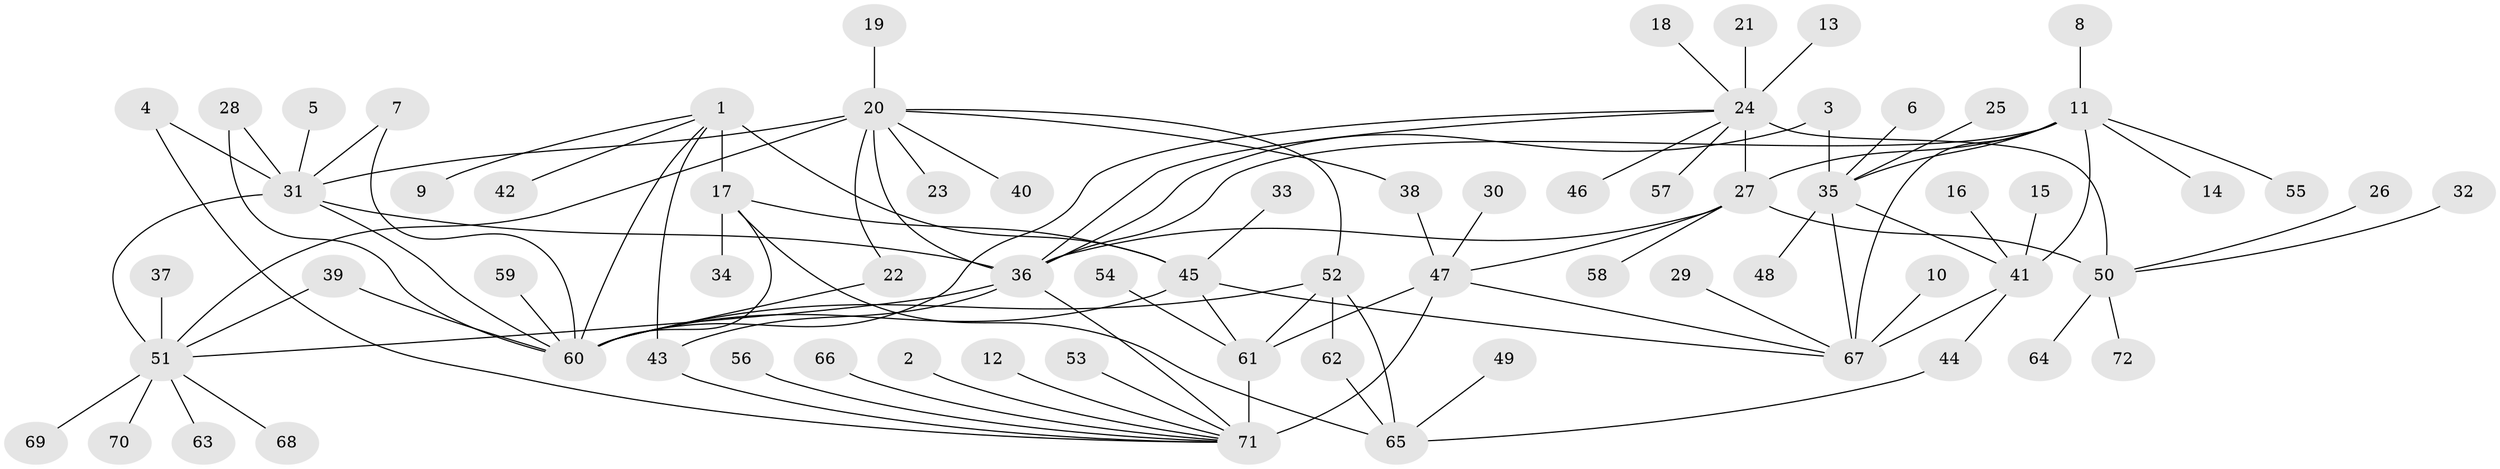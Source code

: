 // original degree distribution, {7: 0.055944055944055944, 8: 0.04195804195804196, 14: 0.013986013986013986, 10: 0.03496503496503497, 11: 0.02097902097902098, 12: 0.027972027972027972, 9: 0.03496503496503497, 6: 0.013986013986013986, 16: 0.006993006993006993, 3: 0.027972027972027972, 1: 0.5524475524475524, 2: 0.16083916083916083, 5: 0.006993006993006993}
// Generated by graph-tools (version 1.1) at 2025/02/03/09/25 03:02:46]
// undirected, 72 vertices, 103 edges
graph export_dot {
graph [start="1"]
  node [color=gray90,style=filled];
  1;
  2;
  3;
  4;
  5;
  6;
  7;
  8;
  9;
  10;
  11;
  12;
  13;
  14;
  15;
  16;
  17;
  18;
  19;
  20;
  21;
  22;
  23;
  24;
  25;
  26;
  27;
  28;
  29;
  30;
  31;
  32;
  33;
  34;
  35;
  36;
  37;
  38;
  39;
  40;
  41;
  42;
  43;
  44;
  45;
  46;
  47;
  48;
  49;
  50;
  51;
  52;
  53;
  54;
  55;
  56;
  57;
  58;
  59;
  60;
  61;
  62;
  63;
  64;
  65;
  66;
  67;
  68;
  69;
  70;
  71;
  72;
  1 -- 9 [weight=1.0];
  1 -- 17 [weight=4.0];
  1 -- 42 [weight=1.0];
  1 -- 43 [weight=1.0];
  1 -- 45 [weight=4.0];
  1 -- 60 [weight=4.0];
  2 -- 71 [weight=1.0];
  3 -- 35 [weight=1.0];
  3 -- 36 [weight=1.0];
  4 -- 31 [weight=1.0];
  4 -- 71 [weight=1.0];
  5 -- 31 [weight=1.0];
  6 -- 35 [weight=1.0];
  7 -- 31 [weight=1.0];
  7 -- 60 [weight=1.0];
  8 -- 11 [weight=1.0];
  10 -- 67 [weight=1.0];
  11 -- 14 [weight=1.0];
  11 -- 27 [weight=1.0];
  11 -- 35 [weight=4.0];
  11 -- 36 [weight=1.0];
  11 -- 41 [weight=4.0];
  11 -- 55 [weight=1.0];
  11 -- 67 [weight=2.0];
  12 -- 71 [weight=1.0];
  13 -- 24 [weight=1.0];
  15 -- 41 [weight=1.0];
  16 -- 41 [weight=1.0];
  17 -- 34 [weight=1.0];
  17 -- 45 [weight=1.0];
  17 -- 60 [weight=1.0];
  17 -- 65 [weight=1.0];
  18 -- 24 [weight=1.0];
  19 -- 20 [weight=1.0];
  20 -- 22 [weight=1.0];
  20 -- 23 [weight=1.0];
  20 -- 31 [weight=3.0];
  20 -- 36 [weight=2.0];
  20 -- 38 [weight=1.0];
  20 -- 40 [weight=1.0];
  20 -- 51 [weight=1.0];
  20 -- 52 [weight=1.0];
  21 -- 24 [weight=1.0];
  22 -- 60 [weight=1.0];
  24 -- 27 [weight=4.0];
  24 -- 36 [weight=2.0];
  24 -- 46 [weight=1.0];
  24 -- 50 [weight=6.0];
  24 -- 57 [weight=1.0];
  24 -- 60 [weight=1.0];
  25 -- 35 [weight=1.0];
  26 -- 50 [weight=1.0];
  27 -- 36 [weight=1.0];
  27 -- 47 [weight=1.0];
  27 -- 50 [weight=6.0];
  27 -- 58 [weight=1.0];
  28 -- 31 [weight=1.0];
  28 -- 60 [weight=1.0];
  29 -- 67 [weight=1.0];
  30 -- 47 [weight=1.0];
  31 -- 36 [weight=6.0];
  31 -- 51 [weight=3.0];
  31 -- 60 [weight=1.0];
  32 -- 50 [weight=1.0];
  33 -- 45 [weight=1.0];
  35 -- 41 [weight=4.0];
  35 -- 48 [weight=1.0];
  35 -- 67 [weight=2.0];
  36 -- 43 [weight=1.0];
  36 -- 51 [weight=2.0];
  36 -- 71 [weight=1.0];
  37 -- 51 [weight=1.0];
  38 -- 47 [weight=1.0];
  39 -- 51 [weight=1.0];
  39 -- 60 [weight=1.0];
  41 -- 44 [weight=1.0];
  41 -- 67 [weight=2.0];
  43 -- 71 [weight=1.0];
  44 -- 65 [weight=1.0];
  45 -- 60 [weight=1.0];
  45 -- 61 [weight=1.0];
  45 -- 67 [weight=1.0];
  47 -- 61 [weight=1.0];
  47 -- 67 [weight=1.0];
  47 -- 71 [weight=5.0];
  49 -- 65 [weight=1.0];
  50 -- 64 [weight=1.0];
  50 -- 72 [weight=1.0];
  51 -- 63 [weight=1.0];
  51 -- 68 [weight=1.0];
  51 -- 69 [weight=1.0];
  51 -- 70 [weight=1.0];
  52 -- 60 [weight=1.0];
  52 -- 61 [weight=1.0];
  52 -- 62 [weight=1.0];
  52 -- 65 [weight=1.0];
  53 -- 71 [weight=1.0];
  54 -- 61 [weight=1.0];
  56 -- 71 [weight=1.0];
  59 -- 60 [weight=1.0];
  61 -- 71 [weight=5.0];
  62 -- 65 [weight=1.0];
  66 -- 71 [weight=1.0];
}
